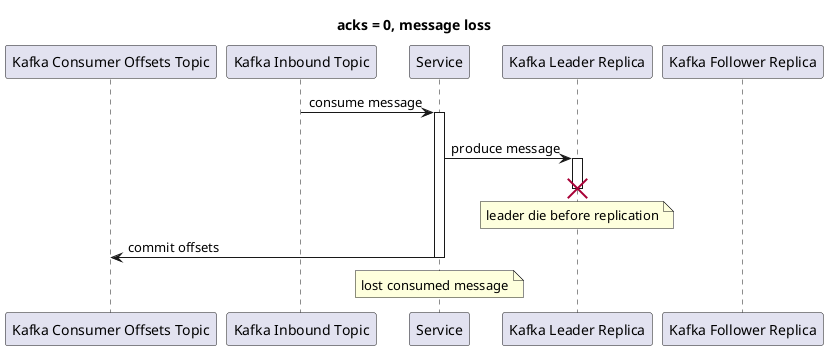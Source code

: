 @startuml

participant offset as "Kafka Consumer Offsets Topic"
participant inbound as "Kafka Inbound Topic"
participant service as "Service"
participant leader as "Kafka Leader Replica"
participant follower as "Kafka Follower Replica"

title acks = 0, message loss

inbound -> service : consume message
activate service
offset -[hidden]-> service
service -> leader : produce message
activate leader
destroy leader
note over leader : leader die before replication
deactivate leader
service -> offset : commit offsets
deactivate service

note over service : lost consumed message
@enduml